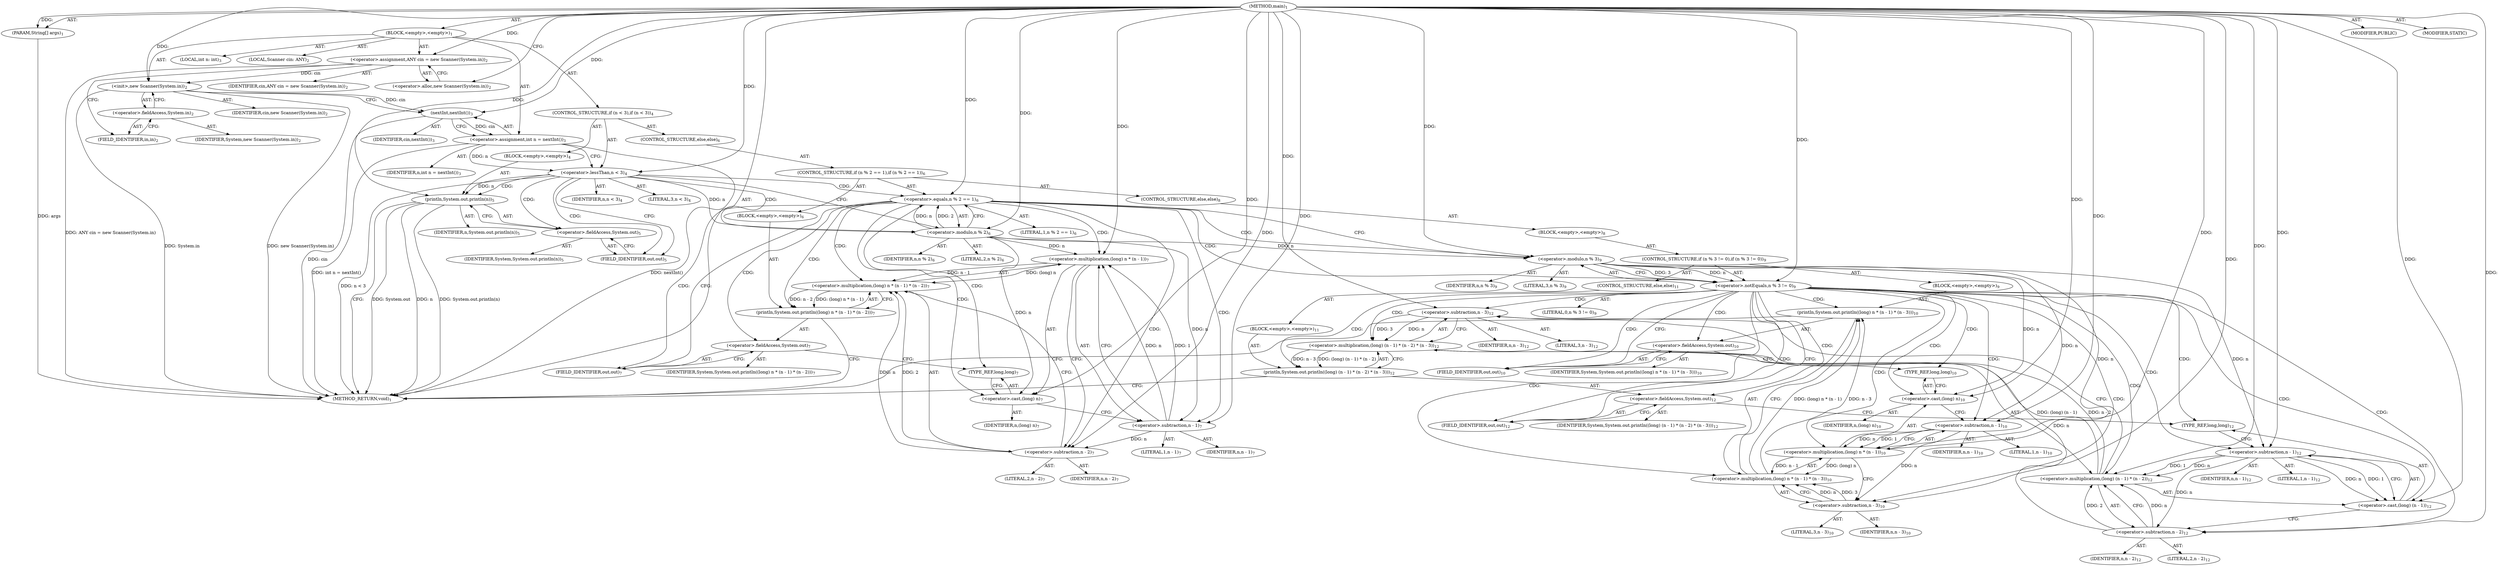digraph "main" {  
"19" [label = <(METHOD,main)<SUB>1</SUB>> ]
"20" [label = <(PARAM,String[] args)<SUB>1</SUB>> ]
"21" [label = <(BLOCK,&lt;empty&gt;,&lt;empty&gt;)<SUB>1</SUB>> ]
"4" [label = <(LOCAL,Scanner cin: ANY)<SUB>2</SUB>> ]
"22" [label = <(&lt;operator&gt;.assignment,ANY cin = new Scanner(System.in))<SUB>2</SUB>> ]
"23" [label = <(IDENTIFIER,cin,ANY cin = new Scanner(System.in))<SUB>2</SUB>> ]
"24" [label = <(&lt;operator&gt;.alloc,new Scanner(System.in))<SUB>2</SUB>> ]
"25" [label = <(&lt;init&gt;,new Scanner(System.in))<SUB>2</SUB>> ]
"3" [label = <(IDENTIFIER,cin,new Scanner(System.in))<SUB>2</SUB>> ]
"26" [label = <(&lt;operator&gt;.fieldAccess,System.in)<SUB>2</SUB>> ]
"27" [label = <(IDENTIFIER,System,new Scanner(System.in))<SUB>2</SUB>> ]
"28" [label = <(FIELD_IDENTIFIER,in,in)<SUB>2</SUB>> ]
"29" [label = <(LOCAL,int n: int)<SUB>3</SUB>> ]
"30" [label = <(&lt;operator&gt;.assignment,int n = nextInt())<SUB>3</SUB>> ]
"31" [label = <(IDENTIFIER,n,int n = nextInt())<SUB>3</SUB>> ]
"32" [label = <(nextInt,nextInt())<SUB>3</SUB>> ]
"33" [label = <(IDENTIFIER,cin,nextInt())<SUB>3</SUB>> ]
"34" [label = <(CONTROL_STRUCTURE,if (n &lt; 3),if (n &lt; 3))<SUB>4</SUB>> ]
"35" [label = <(&lt;operator&gt;.lessThan,n &lt; 3)<SUB>4</SUB>> ]
"36" [label = <(IDENTIFIER,n,n &lt; 3)<SUB>4</SUB>> ]
"37" [label = <(LITERAL,3,n &lt; 3)<SUB>4</SUB>> ]
"38" [label = <(BLOCK,&lt;empty&gt;,&lt;empty&gt;)<SUB>4</SUB>> ]
"39" [label = <(println,System.out.println(n))<SUB>5</SUB>> ]
"40" [label = <(&lt;operator&gt;.fieldAccess,System.out)<SUB>5</SUB>> ]
"41" [label = <(IDENTIFIER,System,System.out.println(n))<SUB>5</SUB>> ]
"42" [label = <(FIELD_IDENTIFIER,out,out)<SUB>5</SUB>> ]
"43" [label = <(IDENTIFIER,n,System.out.println(n))<SUB>5</SUB>> ]
"44" [label = <(CONTROL_STRUCTURE,else,else)<SUB>6</SUB>> ]
"45" [label = <(CONTROL_STRUCTURE,if (n % 2 == 1),if (n % 2 == 1))<SUB>6</SUB>> ]
"46" [label = <(&lt;operator&gt;.equals,n % 2 == 1)<SUB>6</SUB>> ]
"47" [label = <(&lt;operator&gt;.modulo,n % 2)<SUB>6</SUB>> ]
"48" [label = <(IDENTIFIER,n,n % 2)<SUB>6</SUB>> ]
"49" [label = <(LITERAL,2,n % 2)<SUB>6</SUB>> ]
"50" [label = <(LITERAL,1,n % 2 == 1)<SUB>6</SUB>> ]
"51" [label = <(BLOCK,&lt;empty&gt;,&lt;empty&gt;)<SUB>6</SUB>> ]
"52" [label = <(println,System.out.println((long) n * (n - 1) * (n - 2)))<SUB>7</SUB>> ]
"53" [label = <(&lt;operator&gt;.fieldAccess,System.out)<SUB>7</SUB>> ]
"54" [label = <(IDENTIFIER,System,System.out.println((long) n * (n - 1) * (n - 2)))<SUB>7</SUB>> ]
"55" [label = <(FIELD_IDENTIFIER,out,out)<SUB>7</SUB>> ]
"56" [label = <(&lt;operator&gt;.multiplication,(long) n * (n - 1) * (n - 2))<SUB>7</SUB>> ]
"57" [label = <(&lt;operator&gt;.multiplication,(long) n * (n - 1))<SUB>7</SUB>> ]
"58" [label = <(&lt;operator&gt;.cast,(long) n)<SUB>7</SUB>> ]
"59" [label = <(TYPE_REF,long,long)<SUB>7</SUB>> ]
"60" [label = <(IDENTIFIER,n,(long) n)<SUB>7</SUB>> ]
"61" [label = <(&lt;operator&gt;.subtraction,n - 1)<SUB>7</SUB>> ]
"62" [label = <(IDENTIFIER,n,n - 1)<SUB>7</SUB>> ]
"63" [label = <(LITERAL,1,n - 1)<SUB>7</SUB>> ]
"64" [label = <(&lt;operator&gt;.subtraction,n - 2)<SUB>7</SUB>> ]
"65" [label = <(IDENTIFIER,n,n - 2)<SUB>7</SUB>> ]
"66" [label = <(LITERAL,2,n - 2)<SUB>7</SUB>> ]
"67" [label = <(CONTROL_STRUCTURE,else,else)<SUB>8</SUB>> ]
"68" [label = <(BLOCK,&lt;empty&gt;,&lt;empty&gt;)<SUB>8</SUB>> ]
"69" [label = <(CONTROL_STRUCTURE,if (n % 3 != 0),if (n % 3 != 0))<SUB>9</SUB>> ]
"70" [label = <(&lt;operator&gt;.notEquals,n % 3 != 0)<SUB>9</SUB>> ]
"71" [label = <(&lt;operator&gt;.modulo,n % 3)<SUB>9</SUB>> ]
"72" [label = <(IDENTIFIER,n,n % 3)<SUB>9</SUB>> ]
"73" [label = <(LITERAL,3,n % 3)<SUB>9</SUB>> ]
"74" [label = <(LITERAL,0,n % 3 != 0)<SUB>9</SUB>> ]
"75" [label = <(BLOCK,&lt;empty&gt;,&lt;empty&gt;)<SUB>9</SUB>> ]
"76" [label = <(println,System.out.println((long) n * (n - 1) * (n - 3)))<SUB>10</SUB>> ]
"77" [label = <(&lt;operator&gt;.fieldAccess,System.out)<SUB>10</SUB>> ]
"78" [label = <(IDENTIFIER,System,System.out.println((long) n * (n - 1) * (n - 3)))<SUB>10</SUB>> ]
"79" [label = <(FIELD_IDENTIFIER,out,out)<SUB>10</SUB>> ]
"80" [label = <(&lt;operator&gt;.multiplication,(long) n * (n - 1) * (n - 3))<SUB>10</SUB>> ]
"81" [label = <(&lt;operator&gt;.multiplication,(long) n * (n - 1))<SUB>10</SUB>> ]
"82" [label = <(&lt;operator&gt;.cast,(long) n)<SUB>10</SUB>> ]
"83" [label = <(TYPE_REF,long,long)<SUB>10</SUB>> ]
"84" [label = <(IDENTIFIER,n,(long) n)<SUB>10</SUB>> ]
"85" [label = <(&lt;operator&gt;.subtraction,n - 1)<SUB>10</SUB>> ]
"86" [label = <(IDENTIFIER,n,n - 1)<SUB>10</SUB>> ]
"87" [label = <(LITERAL,1,n - 1)<SUB>10</SUB>> ]
"88" [label = <(&lt;operator&gt;.subtraction,n - 3)<SUB>10</SUB>> ]
"89" [label = <(IDENTIFIER,n,n - 3)<SUB>10</SUB>> ]
"90" [label = <(LITERAL,3,n - 3)<SUB>10</SUB>> ]
"91" [label = <(CONTROL_STRUCTURE,else,else)<SUB>11</SUB>> ]
"92" [label = <(BLOCK,&lt;empty&gt;,&lt;empty&gt;)<SUB>11</SUB>> ]
"93" [label = <(println,System.out.println((long) (n - 1) * (n - 2) * (n - 3)))<SUB>12</SUB>> ]
"94" [label = <(&lt;operator&gt;.fieldAccess,System.out)<SUB>12</SUB>> ]
"95" [label = <(IDENTIFIER,System,System.out.println((long) (n - 1) * (n - 2) * (n - 3)))<SUB>12</SUB>> ]
"96" [label = <(FIELD_IDENTIFIER,out,out)<SUB>12</SUB>> ]
"97" [label = <(&lt;operator&gt;.multiplication,(long) (n - 1) * (n - 2) * (n - 3))<SUB>12</SUB>> ]
"98" [label = <(&lt;operator&gt;.multiplication,(long) (n - 1) * (n - 2))<SUB>12</SUB>> ]
"99" [label = <(&lt;operator&gt;.cast,(long) (n - 1))<SUB>12</SUB>> ]
"100" [label = <(TYPE_REF,long,long)<SUB>12</SUB>> ]
"101" [label = <(&lt;operator&gt;.subtraction,n - 1)<SUB>12</SUB>> ]
"102" [label = <(IDENTIFIER,n,n - 1)<SUB>12</SUB>> ]
"103" [label = <(LITERAL,1,n - 1)<SUB>12</SUB>> ]
"104" [label = <(&lt;operator&gt;.subtraction,n - 2)<SUB>12</SUB>> ]
"105" [label = <(IDENTIFIER,n,n - 2)<SUB>12</SUB>> ]
"106" [label = <(LITERAL,2,n - 2)<SUB>12</SUB>> ]
"107" [label = <(&lt;operator&gt;.subtraction,n - 3)<SUB>12</SUB>> ]
"108" [label = <(IDENTIFIER,n,n - 3)<SUB>12</SUB>> ]
"109" [label = <(LITERAL,3,n - 3)<SUB>12</SUB>> ]
"110" [label = <(MODIFIER,PUBLIC)> ]
"111" [label = <(MODIFIER,STATIC)> ]
"112" [label = <(METHOD_RETURN,void)<SUB>1</SUB>> ]
  "19" -> "20"  [ label = "AST: "] 
  "19" -> "21"  [ label = "AST: "] 
  "19" -> "110"  [ label = "AST: "] 
  "19" -> "111"  [ label = "AST: "] 
  "19" -> "112"  [ label = "AST: "] 
  "21" -> "4"  [ label = "AST: "] 
  "21" -> "22"  [ label = "AST: "] 
  "21" -> "25"  [ label = "AST: "] 
  "21" -> "29"  [ label = "AST: "] 
  "21" -> "30"  [ label = "AST: "] 
  "21" -> "34"  [ label = "AST: "] 
  "22" -> "23"  [ label = "AST: "] 
  "22" -> "24"  [ label = "AST: "] 
  "25" -> "3"  [ label = "AST: "] 
  "25" -> "26"  [ label = "AST: "] 
  "26" -> "27"  [ label = "AST: "] 
  "26" -> "28"  [ label = "AST: "] 
  "30" -> "31"  [ label = "AST: "] 
  "30" -> "32"  [ label = "AST: "] 
  "32" -> "33"  [ label = "AST: "] 
  "34" -> "35"  [ label = "AST: "] 
  "34" -> "38"  [ label = "AST: "] 
  "34" -> "44"  [ label = "AST: "] 
  "35" -> "36"  [ label = "AST: "] 
  "35" -> "37"  [ label = "AST: "] 
  "38" -> "39"  [ label = "AST: "] 
  "39" -> "40"  [ label = "AST: "] 
  "39" -> "43"  [ label = "AST: "] 
  "40" -> "41"  [ label = "AST: "] 
  "40" -> "42"  [ label = "AST: "] 
  "44" -> "45"  [ label = "AST: "] 
  "45" -> "46"  [ label = "AST: "] 
  "45" -> "51"  [ label = "AST: "] 
  "45" -> "67"  [ label = "AST: "] 
  "46" -> "47"  [ label = "AST: "] 
  "46" -> "50"  [ label = "AST: "] 
  "47" -> "48"  [ label = "AST: "] 
  "47" -> "49"  [ label = "AST: "] 
  "51" -> "52"  [ label = "AST: "] 
  "52" -> "53"  [ label = "AST: "] 
  "52" -> "56"  [ label = "AST: "] 
  "53" -> "54"  [ label = "AST: "] 
  "53" -> "55"  [ label = "AST: "] 
  "56" -> "57"  [ label = "AST: "] 
  "56" -> "64"  [ label = "AST: "] 
  "57" -> "58"  [ label = "AST: "] 
  "57" -> "61"  [ label = "AST: "] 
  "58" -> "59"  [ label = "AST: "] 
  "58" -> "60"  [ label = "AST: "] 
  "61" -> "62"  [ label = "AST: "] 
  "61" -> "63"  [ label = "AST: "] 
  "64" -> "65"  [ label = "AST: "] 
  "64" -> "66"  [ label = "AST: "] 
  "67" -> "68"  [ label = "AST: "] 
  "68" -> "69"  [ label = "AST: "] 
  "69" -> "70"  [ label = "AST: "] 
  "69" -> "75"  [ label = "AST: "] 
  "69" -> "91"  [ label = "AST: "] 
  "70" -> "71"  [ label = "AST: "] 
  "70" -> "74"  [ label = "AST: "] 
  "71" -> "72"  [ label = "AST: "] 
  "71" -> "73"  [ label = "AST: "] 
  "75" -> "76"  [ label = "AST: "] 
  "76" -> "77"  [ label = "AST: "] 
  "76" -> "80"  [ label = "AST: "] 
  "77" -> "78"  [ label = "AST: "] 
  "77" -> "79"  [ label = "AST: "] 
  "80" -> "81"  [ label = "AST: "] 
  "80" -> "88"  [ label = "AST: "] 
  "81" -> "82"  [ label = "AST: "] 
  "81" -> "85"  [ label = "AST: "] 
  "82" -> "83"  [ label = "AST: "] 
  "82" -> "84"  [ label = "AST: "] 
  "85" -> "86"  [ label = "AST: "] 
  "85" -> "87"  [ label = "AST: "] 
  "88" -> "89"  [ label = "AST: "] 
  "88" -> "90"  [ label = "AST: "] 
  "91" -> "92"  [ label = "AST: "] 
  "92" -> "93"  [ label = "AST: "] 
  "93" -> "94"  [ label = "AST: "] 
  "93" -> "97"  [ label = "AST: "] 
  "94" -> "95"  [ label = "AST: "] 
  "94" -> "96"  [ label = "AST: "] 
  "97" -> "98"  [ label = "AST: "] 
  "97" -> "107"  [ label = "AST: "] 
  "98" -> "99"  [ label = "AST: "] 
  "98" -> "104"  [ label = "AST: "] 
  "99" -> "100"  [ label = "AST: "] 
  "99" -> "101"  [ label = "AST: "] 
  "101" -> "102"  [ label = "AST: "] 
  "101" -> "103"  [ label = "AST: "] 
  "104" -> "105"  [ label = "AST: "] 
  "104" -> "106"  [ label = "AST: "] 
  "107" -> "108"  [ label = "AST: "] 
  "107" -> "109"  [ label = "AST: "] 
  "22" -> "28"  [ label = "CFG: "] 
  "25" -> "32"  [ label = "CFG: "] 
  "30" -> "35"  [ label = "CFG: "] 
  "24" -> "22"  [ label = "CFG: "] 
  "26" -> "25"  [ label = "CFG: "] 
  "32" -> "30"  [ label = "CFG: "] 
  "35" -> "42"  [ label = "CFG: "] 
  "35" -> "47"  [ label = "CFG: "] 
  "28" -> "26"  [ label = "CFG: "] 
  "39" -> "112"  [ label = "CFG: "] 
  "40" -> "39"  [ label = "CFG: "] 
  "46" -> "55"  [ label = "CFG: "] 
  "46" -> "71"  [ label = "CFG: "] 
  "42" -> "40"  [ label = "CFG: "] 
  "47" -> "46"  [ label = "CFG: "] 
  "52" -> "112"  [ label = "CFG: "] 
  "53" -> "59"  [ label = "CFG: "] 
  "56" -> "52"  [ label = "CFG: "] 
  "55" -> "53"  [ label = "CFG: "] 
  "57" -> "64"  [ label = "CFG: "] 
  "64" -> "56"  [ label = "CFG: "] 
  "70" -> "79"  [ label = "CFG: "] 
  "70" -> "96"  [ label = "CFG: "] 
  "58" -> "61"  [ label = "CFG: "] 
  "61" -> "57"  [ label = "CFG: "] 
  "71" -> "70"  [ label = "CFG: "] 
  "76" -> "112"  [ label = "CFG: "] 
  "59" -> "58"  [ label = "CFG: "] 
  "77" -> "83"  [ label = "CFG: "] 
  "80" -> "76"  [ label = "CFG: "] 
  "93" -> "112"  [ label = "CFG: "] 
  "79" -> "77"  [ label = "CFG: "] 
  "81" -> "88"  [ label = "CFG: "] 
  "88" -> "80"  [ label = "CFG: "] 
  "94" -> "100"  [ label = "CFG: "] 
  "97" -> "93"  [ label = "CFG: "] 
  "82" -> "85"  [ label = "CFG: "] 
  "85" -> "81"  [ label = "CFG: "] 
  "96" -> "94"  [ label = "CFG: "] 
  "98" -> "107"  [ label = "CFG: "] 
  "107" -> "97"  [ label = "CFG: "] 
  "83" -> "82"  [ label = "CFG: "] 
  "99" -> "104"  [ label = "CFG: "] 
  "104" -> "98"  [ label = "CFG: "] 
  "100" -> "101"  [ label = "CFG: "] 
  "101" -> "99"  [ label = "CFG: "] 
  "19" -> "24"  [ label = "CFG: "] 
  "20" -> "112"  [ label = "DDG: args"] 
  "22" -> "112"  [ label = "DDG: ANY cin = new Scanner(System.in)"] 
  "25" -> "112"  [ label = "DDG: System.in"] 
  "25" -> "112"  [ label = "DDG: new Scanner(System.in)"] 
  "32" -> "112"  [ label = "DDG: cin"] 
  "30" -> "112"  [ label = "DDG: nextInt()"] 
  "30" -> "112"  [ label = "DDG: int n = nextInt()"] 
  "35" -> "112"  [ label = "DDG: n &lt; 3"] 
  "39" -> "112"  [ label = "DDG: System.out"] 
  "39" -> "112"  [ label = "DDG: n"] 
  "39" -> "112"  [ label = "DDG: System.out.println(n)"] 
  "19" -> "20"  [ label = "DDG: "] 
  "19" -> "22"  [ label = "DDG: "] 
  "32" -> "30"  [ label = "DDG: cin"] 
  "22" -> "25"  [ label = "DDG: cin"] 
  "19" -> "25"  [ label = "DDG: "] 
  "25" -> "32"  [ label = "DDG: cin"] 
  "19" -> "32"  [ label = "DDG: "] 
  "30" -> "35"  [ label = "DDG: n"] 
  "19" -> "35"  [ label = "DDG: "] 
  "35" -> "39"  [ label = "DDG: n"] 
  "19" -> "39"  [ label = "DDG: "] 
  "47" -> "46"  [ label = "DDG: n"] 
  "47" -> "46"  [ label = "DDG: 2"] 
  "19" -> "46"  [ label = "DDG: "] 
  "35" -> "47"  [ label = "DDG: n"] 
  "19" -> "47"  [ label = "DDG: "] 
  "56" -> "52"  [ label = "DDG: (long) n * (n - 1)"] 
  "56" -> "52"  [ label = "DDG: n - 2"] 
  "57" -> "56"  [ label = "DDG: (long) n"] 
  "57" -> "56"  [ label = "DDG: n - 1"] 
  "64" -> "56"  [ label = "DDG: n"] 
  "64" -> "56"  [ label = "DDG: 2"] 
  "19" -> "57"  [ label = "DDG: "] 
  "47" -> "57"  [ label = "DDG: n"] 
  "61" -> "57"  [ label = "DDG: n"] 
  "61" -> "57"  [ label = "DDG: 1"] 
  "61" -> "64"  [ label = "DDG: n"] 
  "19" -> "64"  [ label = "DDG: "] 
  "71" -> "70"  [ label = "DDG: n"] 
  "71" -> "70"  [ label = "DDG: 3"] 
  "19" -> "70"  [ label = "DDG: "] 
  "19" -> "58"  [ label = "DDG: "] 
  "47" -> "58"  [ label = "DDG: n"] 
  "19" -> "61"  [ label = "DDG: "] 
  "47" -> "61"  [ label = "DDG: n"] 
  "47" -> "71"  [ label = "DDG: n"] 
  "19" -> "71"  [ label = "DDG: "] 
  "80" -> "76"  [ label = "DDG: (long) n * (n - 1)"] 
  "80" -> "76"  [ label = "DDG: n - 3"] 
  "81" -> "80"  [ label = "DDG: (long) n"] 
  "81" -> "80"  [ label = "DDG: n - 1"] 
  "88" -> "80"  [ label = "DDG: n"] 
  "88" -> "80"  [ label = "DDG: 3"] 
  "97" -> "93"  [ label = "DDG: (long) (n - 1) * (n - 2)"] 
  "97" -> "93"  [ label = "DDG: n - 3"] 
  "19" -> "81"  [ label = "DDG: "] 
  "71" -> "81"  [ label = "DDG: n"] 
  "85" -> "81"  [ label = "DDG: n"] 
  "85" -> "81"  [ label = "DDG: 1"] 
  "85" -> "88"  [ label = "DDG: n"] 
  "19" -> "88"  [ label = "DDG: "] 
  "98" -> "97"  [ label = "DDG: (long) (n - 1)"] 
  "98" -> "97"  [ label = "DDG: n - 2"] 
  "107" -> "97"  [ label = "DDG: n"] 
  "107" -> "97"  [ label = "DDG: 3"] 
  "19" -> "82"  [ label = "DDG: "] 
  "71" -> "82"  [ label = "DDG: n"] 
  "19" -> "85"  [ label = "DDG: "] 
  "71" -> "85"  [ label = "DDG: n"] 
  "19" -> "98"  [ label = "DDG: "] 
  "101" -> "98"  [ label = "DDG: n"] 
  "101" -> "98"  [ label = "DDG: 1"] 
  "104" -> "98"  [ label = "DDG: n"] 
  "104" -> "98"  [ label = "DDG: 2"] 
  "104" -> "107"  [ label = "DDG: n"] 
  "19" -> "107"  [ label = "DDG: "] 
  "19" -> "99"  [ label = "DDG: "] 
  "101" -> "99"  [ label = "DDG: n"] 
  "101" -> "99"  [ label = "DDG: 1"] 
  "101" -> "104"  [ label = "DDG: n"] 
  "19" -> "104"  [ label = "DDG: "] 
  "71" -> "101"  [ label = "DDG: n"] 
  "19" -> "101"  [ label = "DDG: "] 
  "35" -> "47"  [ label = "CDG: "] 
  "35" -> "42"  [ label = "CDG: "] 
  "35" -> "46"  [ label = "CDG: "] 
  "35" -> "40"  [ label = "CDG: "] 
  "35" -> "39"  [ label = "CDG: "] 
  "46" -> "64"  [ label = "CDG: "] 
  "46" -> "57"  [ label = "CDG: "] 
  "46" -> "52"  [ label = "CDG: "] 
  "46" -> "56"  [ label = "CDG: "] 
  "46" -> "59"  [ label = "CDG: "] 
  "46" -> "58"  [ label = "CDG: "] 
  "46" -> "61"  [ label = "CDG: "] 
  "46" -> "71"  [ label = "CDG: "] 
  "46" -> "53"  [ label = "CDG: "] 
  "46" -> "70"  [ label = "CDG: "] 
  "46" -> "55"  [ label = "CDG: "] 
  "70" -> "107"  [ label = "CDG: "] 
  "70" -> "94"  [ label = "CDG: "] 
  "70" -> "96"  [ label = "CDG: "] 
  "70" -> "77"  [ label = "CDG: "] 
  "70" -> "98"  [ label = "CDG: "] 
  "70" -> "99"  [ label = "CDG: "] 
  "70" -> "81"  [ label = "CDG: "] 
  "70" -> "85"  [ label = "CDG: "] 
  "70" -> "104"  [ label = "CDG: "] 
  "70" -> "76"  [ label = "CDG: "] 
  "70" -> "97"  [ label = "CDG: "] 
  "70" -> "82"  [ label = "CDG: "] 
  "70" -> "93"  [ label = "CDG: "] 
  "70" -> "101"  [ label = "CDG: "] 
  "70" -> "79"  [ label = "CDG: "] 
  "70" -> "80"  [ label = "CDG: "] 
  "70" -> "83"  [ label = "CDG: "] 
  "70" -> "100"  [ label = "CDG: "] 
  "70" -> "88"  [ label = "CDG: "] 
}
